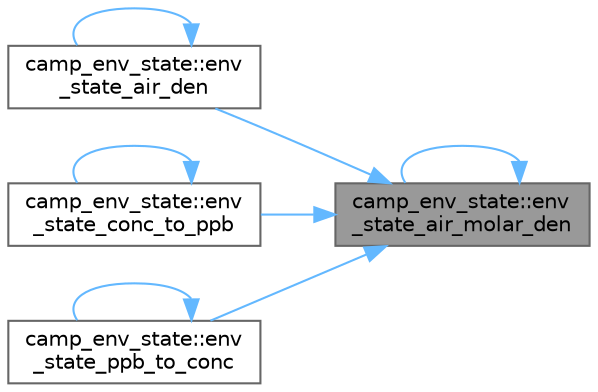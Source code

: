digraph "camp_env_state::env_state_air_molar_den"
{
 // LATEX_PDF_SIZE
  bgcolor="transparent";
  edge [fontname=Helvetica,fontsize=10,labelfontname=Helvetica,labelfontsize=10];
  node [fontname=Helvetica,fontsize=10,shape=box,height=0.2,width=0.4];
  rankdir="RL";
  Node1 [label="camp_env_state::env\l_state_air_molar_den",height=0.2,width=0.4,color="gray40", fillcolor="grey60", style="filled", fontcolor="black",tooltip="Air molar density (mol m^{-3})."];
  Node1 -> Node2 [dir="back",color="steelblue1",style="solid"];
  Node2 [label="camp_env_state::env\l_state_air_den",height=0.2,width=0.4,color="grey40", fillcolor="white", style="filled",URL="$namespacecamp__env__state.html#af8f56c1aae7d482b1a9a62b342edd85d",tooltip="Air density (kg m^{-3})."];
  Node2 -> Node2 [dir="back",color="steelblue1",style="solid"];
  Node1 -> Node1 [dir="back",color="steelblue1",style="solid"];
  Node1 -> Node3 [dir="back",color="steelblue1",style="solid"];
  Node3 [label="camp_env_state::env\l_state_conc_to_ppb",height=0.2,width=0.4,color="grey40", fillcolor="white", style="filled",URL="$namespacecamp__env__state.html#a71497d9ef664a1d08bd507da56b1d077",tooltip="Convert (molecules m^{-3}) to (ppb)."];
  Node3 -> Node3 [dir="back",color="steelblue1",style="solid"];
  Node1 -> Node4 [dir="back",color="steelblue1",style="solid"];
  Node4 [label="camp_env_state::env\l_state_ppb_to_conc",height=0.2,width=0.4,color="grey40", fillcolor="white", style="filled",URL="$namespacecamp__env__state.html#a4706a3e61a7f2fe4554b57b126192754",tooltip="Convert (ppb) to (molecules m^{-3})."];
  Node4 -> Node4 [dir="back",color="steelblue1",style="solid"];
}
